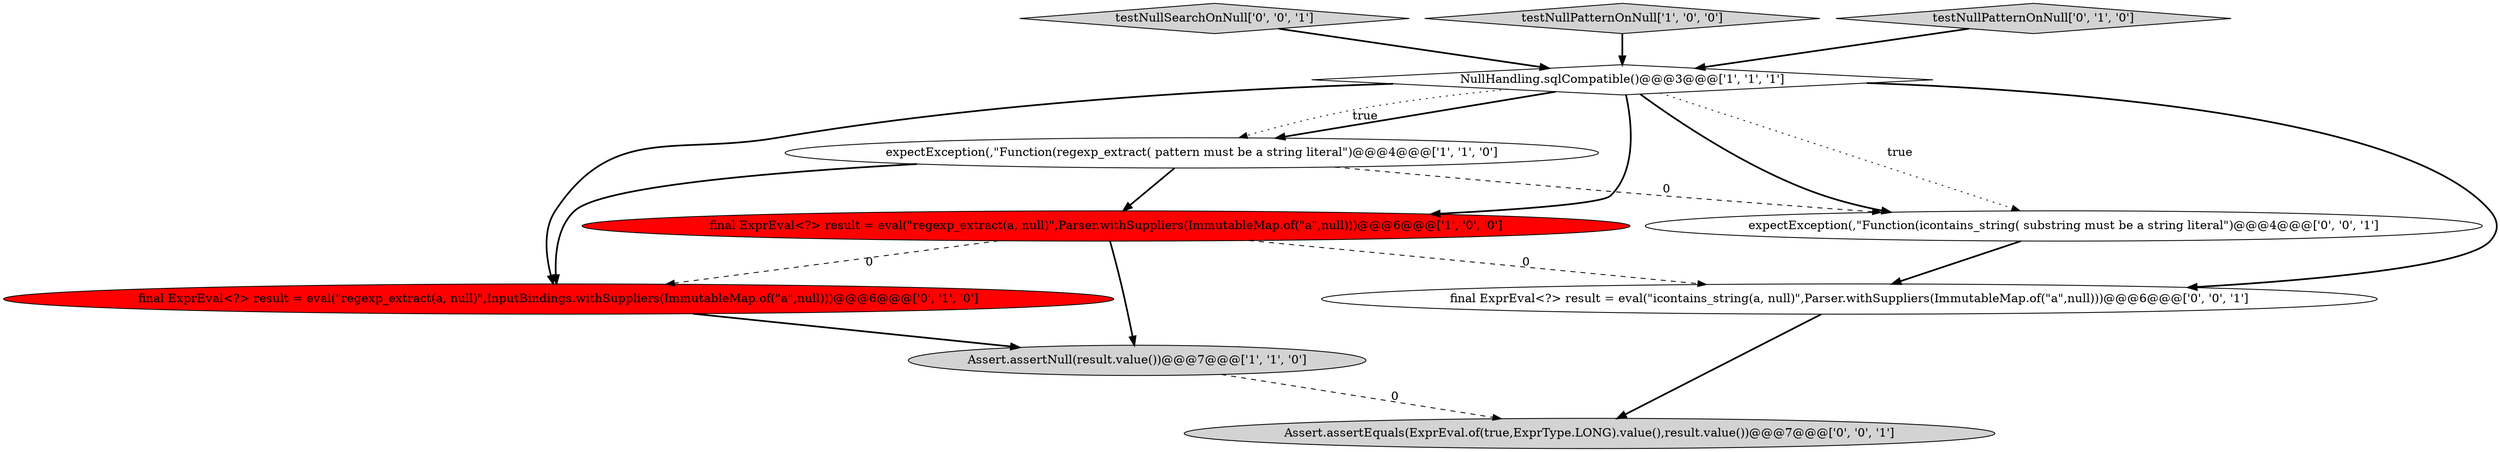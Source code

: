 digraph {
3 [style = filled, label = "Assert.assertNull(result.value())@@@7@@@['1', '1', '0']", fillcolor = lightgray, shape = ellipse image = "AAA0AAABBB1BBB"];
10 [style = filled, label = "testNullSearchOnNull['0', '0', '1']", fillcolor = lightgray, shape = diamond image = "AAA0AAABBB3BBB"];
9 [style = filled, label = "Assert.assertEquals(ExprEval.of(true,ExprType.LONG).value(),result.value())@@@7@@@['0', '0', '1']", fillcolor = lightgray, shape = ellipse image = "AAA0AAABBB3BBB"];
6 [style = filled, label = "final ExprEval<?> result = eval(\"regexp_extract(a, null)\",InputBindings.withSuppliers(ImmutableMap.of(\"a\",null)))@@@6@@@['0', '1', '0']", fillcolor = red, shape = ellipse image = "AAA1AAABBB2BBB"];
0 [style = filled, label = "testNullPatternOnNull['1', '0', '0']", fillcolor = lightgray, shape = diamond image = "AAA0AAABBB1BBB"];
4 [style = filled, label = "final ExprEval<?> result = eval(\"regexp_extract(a, null)\",Parser.withSuppliers(ImmutableMap.of(\"a\",null)))@@@6@@@['1', '0', '0']", fillcolor = red, shape = ellipse image = "AAA1AAABBB1BBB"];
5 [style = filled, label = "testNullPatternOnNull['0', '1', '0']", fillcolor = lightgray, shape = diamond image = "AAA0AAABBB2BBB"];
1 [style = filled, label = "NullHandling.sqlCompatible()@@@3@@@['1', '1', '1']", fillcolor = white, shape = diamond image = "AAA0AAABBB1BBB"];
7 [style = filled, label = "final ExprEval<?> result = eval(\"icontains_string(a, null)\",Parser.withSuppliers(ImmutableMap.of(\"a\",null)))@@@6@@@['0', '0', '1']", fillcolor = white, shape = ellipse image = "AAA0AAABBB3BBB"];
2 [style = filled, label = "expectException(,\"Function(regexp_extract( pattern must be a string literal\")@@@4@@@['1', '1', '0']", fillcolor = white, shape = ellipse image = "AAA0AAABBB1BBB"];
8 [style = filled, label = "expectException(,\"Function(icontains_string( substring must be a string literal\")@@@4@@@['0', '0', '1']", fillcolor = white, shape = ellipse image = "AAA0AAABBB3BBB"];
7->9 [style = bold, label=""];
6->3 [style = bold, label=""];
4->3 [style = bold, label=""];
5->1 [style = bold, label=""];
1->4 [style = bold, label=""];
1->2 [style = bold, label=""];
1->6 [style = bold, label=""];
1->8 [style = bold, label=""];
1->2 [style = dotted, label="true"];
10->1 [style = bold, label=""];
4->6 [style = dashed, label="0"];
3->9 [style = dashed, label="0"];
2->4 [style = bold, label=""];
1->7 [style = bold, label=""];
0->1 [style = bold, label=""];
2->6 [style = bold, label=""];
2->8 [style = dashed, label="0"];
4->7 [style = dashed, label="0"];
8->7 [style = bold, label=""];
1->8 [style = dotted, label="true"];
}
